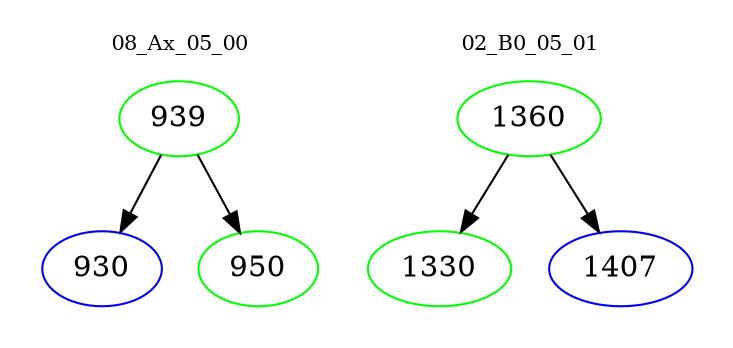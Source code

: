 digraph{
subgraph cluster_0 {
color = white
label = "08_Ax_05_00";
fontsize=10;
T0_939 [label="939", color="green"]
T0_939 -> T0_930 [color="black"]
T0_930 [label="930", color="blue"]
T0_939 -> T0_950 [color="black"]
T0_950 [label="950", color="green"]
}
subgraph cluster_1 {
color = white
label = "02_B0_05_01";
fontsize=10;
T1_1360 [label="1360", color="green"]
T1_1360 -> T1_1330 [color="black"]
T1_1330 [label="1330", color="green"]
T1_1360 -> T1_1407 [color="black"]
T1_1407 [label="1407", color="blue"]
}
}
